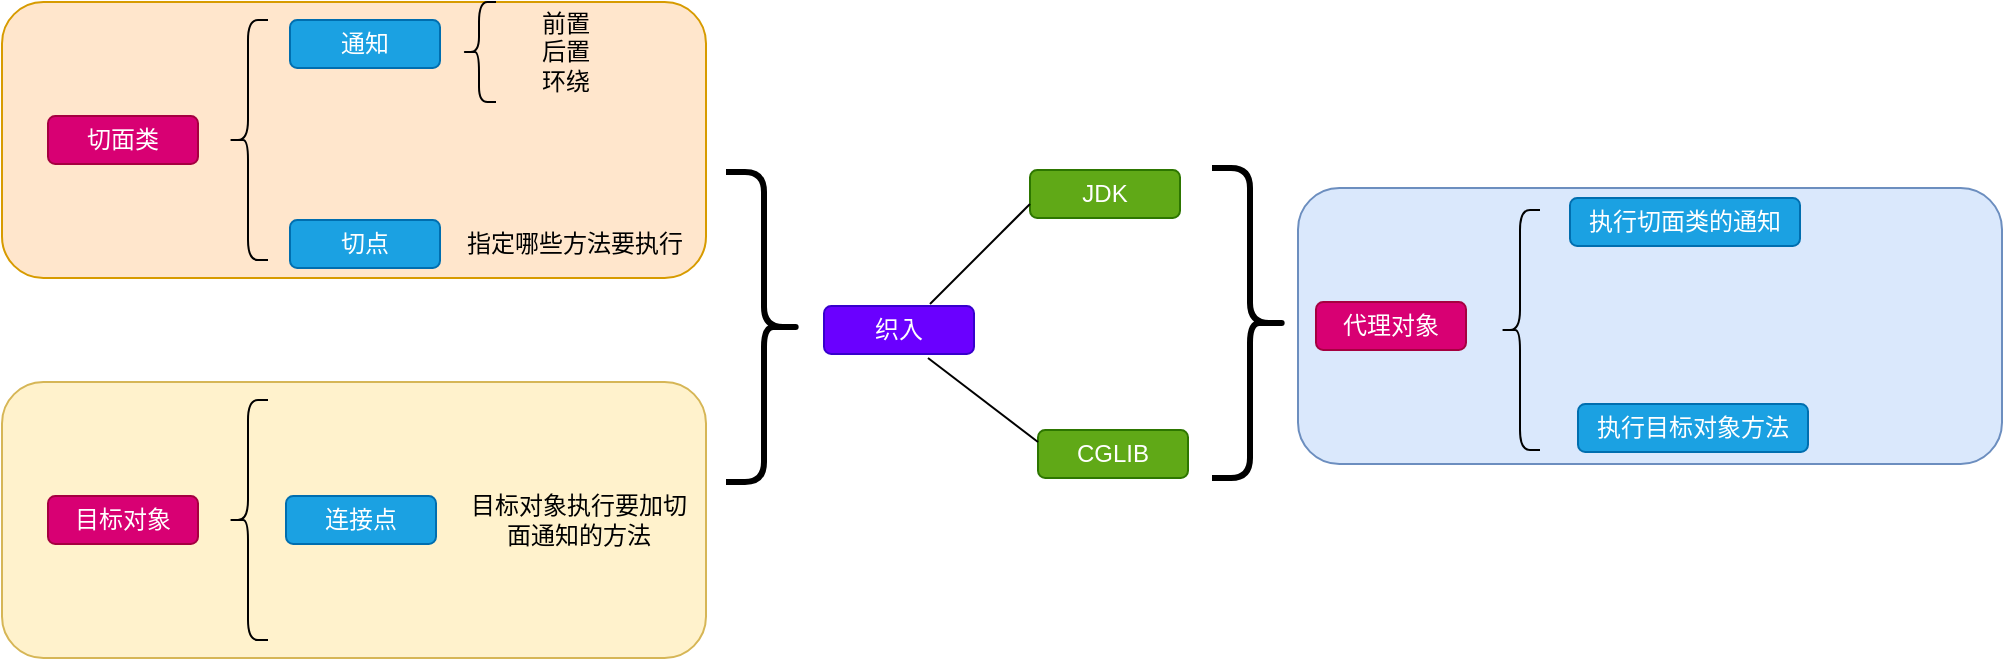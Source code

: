 <mxfile version="24.2.7" type="github">
  <diagram name="第 1 页" id="KeRVim8FPUtJoILA_i35">
    <mxGraphModel dx="1122" dy="656" grid="0" gridSize="10" guides="0" tooltips="1" connect="0" arrows="0" fold="1" page="0" pageScale="1" pageWidth="827" pageHeight="1169" math="0" shadow="0">
      <root>
        <mxCell id="0" />
        <mxCell id="1" parent="0" />
        <mxCell id="2M8X2cpPcYSi4sutsWAT-2" value="" style="rounded=1;whiteSpace=wrap;html=1;fillColor=#ffe6cc;strokeColor=#d79b00;" vertex="1" parent="1">
          <mxGeometry x="36" y="123" width="352" height="138" as="geometry" />
        </mxCell>
        <mxCell id="2M8X2cpPcYSi4sutsWAT-3" value="" style="rounded=1;whiteSpace=wrap;html=1;fillColor=#fff2cc;strokeColor=#d6b656;" vertex="1" parent="1">
          <mxGeometry x="36" y="313" width="352" height="138" as="geometry" />
        </mxCell>
        <mxCell id="2M8X2cpPcYSi4sutsWAT-4" value="" style="rounded=1;whiteSpace=wrap;html=1;fillColor=#dae8fc;strokeColor=#6c8ebf;" vertex="1" parent="1">
          <mxGeometry x="684" y="216" width="352" height="138" as="geometry" />
        </mxCell>
        <mxCell id="2M8X2cpPcYSi4sutsWAT-5" value="" style="shape=curlyBracket;whiteSpace=wrap;html=1;rounded=1;labelPosition=left;verticalLabelPosition=middle;align=right;verticalAlign=middle;" vertex="1" parent="1">
          <mxGeometry x="149" y="132" width="20" height="120" as="geometry" />
        </mxCell>
        <mxCell id="2M8X2cpPcYSi4sutsWAT-6" value="" style="shape=curlyBracket;whiteSpace=wrap;html=1;rounded=1;labelPosition=left;verticalLabelPosition=middle;align=right;verticalAlign=middle;" vertex="1" parent="1">
          <mxGeometry x="149" y="322" width="20" height="120" as="geometry" />
        </mxCell>
        <mxCell id="2M8X2cpPcYSi4sutsWAT-7" value="" style="shape=curlyBracket;whiteSpace=wrap;html=1;rounded=1;labelPosition=left;verticalLabelPosition=middle;align=right;verticalAlign=middle;" vertex="1" parent="1">
          <mxGeometry x="785" y="227" width="20" height="120" as="geometry" />
        </mxCell>
        <mxCell id="2M8X2cpPcYSi4sutsWAT-8" value="通知" style="rounded=1;whiteSpace=wrap;html=1;fillColor=#1ba1e2;fontColor=#ffffff;strokeColor=#006EAF;" vertex="1" parent="1">
          <mxGeometry x="180" y="132" width="75" height="24" as="geometry" />
        </mxCell>
        <mxCell id="2M8X2cpPcYSi4sutsWAT-9" value="切面类" style="rounded=1;whiteSpace=wrap;html=1;fillColor=#d80073;fontColor=#ffffff;strokeColor=#A50040;" vertex="1" parent="1">
          <mxGeometry x="59" y="180" width="75" height="24" as="geometry" />
        </mxCell>
        <mxCell id="2M8X2cpPcYSi4sutsWAT-10" value="目标对象" style="rounded=1;whiteSpace=wrap;html=1;fillColor=#d80073;fontColor=#ffffff;strokeColor=#A50040;" vertex="1" parent="1">
          <mxGeometry x="59" y="370" width="75" height="24" as="geometry" />
        </mxCell>
        <mxCell id="2M8X2cpPcYSi4sutsWAT-11" value="代理对象" style="rounded=1;whiteSpace=wrap;html=1;fillColor=#d80073;fontColor=#ffffff;strokeColor=#A50040;" vertex="1" parent="1">
          <mxGeometry x="693" y="273" width="75" height="24" as="geometry" />
        </mxCell>
        <mxCell id="2M8X2cpPcYSi4sutsWAT-12" value="切点" style="rounded=1;whiteSpace=wrap;html=1;fillColor=#1ba1e2;fontColor=#ffffff;strokeColor=#006EAF;" vertex="1" parent="1">
          <mxGeometry x="180" y="232" width="75" height="24" as="geometry" />
        </mxCell>
        <mxCell id="2M8X2cpPcYSi4sutsWAT-13" value="连接点" style="rounded=1;whiteSpace=wrap;html=1;fillColor=#1ba1e2;fontColor=#ffffff;strokeColor=#006EAF;" vertex="1" parent="1">
          <mxGeometry x="178" y="370" width="75" height="24" as="geometry" />
        </mxCell>
        <mxCell id="2M8X2cpPcYSi4sutsWAT-14" value="执行切面类的通知" style="rounded=1;whiteSpace=wrap;html=1;fillColor=#1ba1e2;fontColor=#ffffff;strokeColor=#006EAF;" vertex="1" parent="1">
          <mxGeometry x="820" y="221" width="115" height="24" as="geometry" />
        </mxCell>
        <mxCell id="2M8X2cpPcYSi4sutsWAT-15" value="执行目标对象方法" style="rounded=1;whiteSpace=wrap;html=1;fillColor=#1ba1e2;fontColor=#ffffff;strokeColor=#006EAF;" vertex="1" parent="1">
          <mxGeometry x="824" y="324" width="115" height="24" as="geometry" />
        </mxCell>
        <mxCell id="2M8X2cpPcYSi4sutsWAT-16" value="" style="shape=curlyBracket;whiteSpace=wrap;html=1;rounded=1;flipH=1;labelPosition=right;verticalLabelPosition=middle;align=left;verticalAlign=middle;strokeWidth=3;" vertex="1" parent="1">
          <mxGeometry x="398" y="208" width="38" height="155" as="geometry" />
        </mxCell>
        <mxCell id="2M8X2cpPcYSi4sutsWAT-17" value="" style="shape=curlyBracket;whiteSpace=wrap;html=1;rounded=1;labelPosition=left;verticalLabelPosition=middle;align=right;verticalAlign=middle;" vertex="1" parent="1">
          <mxGeometry x="266" y="123" width="17" height="50" as="geometry" />
        </mxCell>
        <mxCell id="2M8X2cpPcYSi4sutsWAT-20" value="前置&lt;br&gt;后置&lt;br&gt;环绕" style="text;html=1;align=center;verticalAlign=middle;whiteSpace=wrap;rounded=0;" vertex="1" parent="1">
          <mxGeometry x="288" y="125.5" width="60" height="45" as="geometry" />
        </mxCell>
        <mxCell id="2M8X2cpPcYSi4sutsWAT-21" value="指定哪些方法要执行" style="text;html=1;align=center;verticalAlign=middle;whiteSpace=wrap;rounded=0;" vertex="1" parent="1">
          <mxGeometry x="264" y="229" width="117" height="30" as="geometry" />
        </mxCell>
        <mxCell id="2M8X2cpPcYSi4sutsWAT-22" value="目标对象执行要加切面通知的方法" style="text;html=1;align=center;verticalAlign=middle;whiteSpace=wrap;rounded=0;" vertex="1" parent="1">
          <mxGeometry x="266" y="367" width="117" height="30" as="geometry" />
        </mxCell>
        <mxCell id="2M8X2cpPcYSi4sutsWAT-26" value="织入" style="rounded=1;whiteSpace=wrap;html=1;fillColor=#6a00ff;fontColor=#ffffff;strokeColor=#3700CC;" vertex="1" parent="1">
          <mxGeometry x="447" y="275" width="75" height="24" as="geometry" />
        </mxCell>
        <mxCell id="2M8X2cpPcYSi4sutsWAT-27" value="" style="shape=curlyBracket;whiteSpace=wrap;html=1;rounded=1;flipH=1;labelPosition=right;verticalLabelPosition=middle;align=left;verticalAlign=middle;strokeWidth=3;" vertex="1" parent="1">
          <mxGeometry x="641" y="206" width="38" height="155" as="geometry" />
        </mxCell>
        <mxCell id="2M8X2cpPcYSi4sutsWAT-28" value="JDK" style="rounded=1;whiteSpace=wrap;html=1;fillColor=#60a917;fontColor=#ffffff;strokeColor=#2D7600;" vertex="1" parent="1">
          <mxGeometry x="550" y="207" width="75" height="24" as="geometry" />
        </mxCell>
        <mxCell id="2M8X2cpPcYSi4sutsWAT-29" value="CGLIB" style="rounded=1;whiteSpace=wrap;html=1;fillColor=#60a917;fontColor=#ffffff;strokeColor=#2D7600;" vertex="1" parent="1">
          <mxGeometry x="554" y="337" width="75" height="24" as="geometry" />
        </mxCell>
        <mxCell id="2M8X2cpPcYSi4sutsWAT-31" value="" style="endArrow=none;html=1;rounded=0;" edge="1" parent="1">
          <mxGeometry width="50" height="50" relative="1" as="geometry">
            <mxPoint x="500" y="274" as="sourcePoint" />
            <mxPoint x="550" y="224" as="targetPoint" />
          </mxGeometry>
        </mxCell>
        <mxCell id="2M8X2cpPcYSi4sutsWAT-32" value="" style="endArrow=none;html=1;rounded=0;entryX=0;entryY=0.25;entryDx=0;entryDy=0;entryPerimeter=0;" edge="1" parent="1" target="2M8X2cpPcYSi4sutsWAT-29">
          <mxGeometry width="50" height="50" relative="1" as="geometry">
            <mxPoint x="499" y="301" as="sourcePoint" />
            <mxPoint x="543" y="340" as="targetPoint" />
          </mxGeometry>
        </mxCell>
      </root>
    </mxGraphModel>
  </diagram>
</mxfile>
